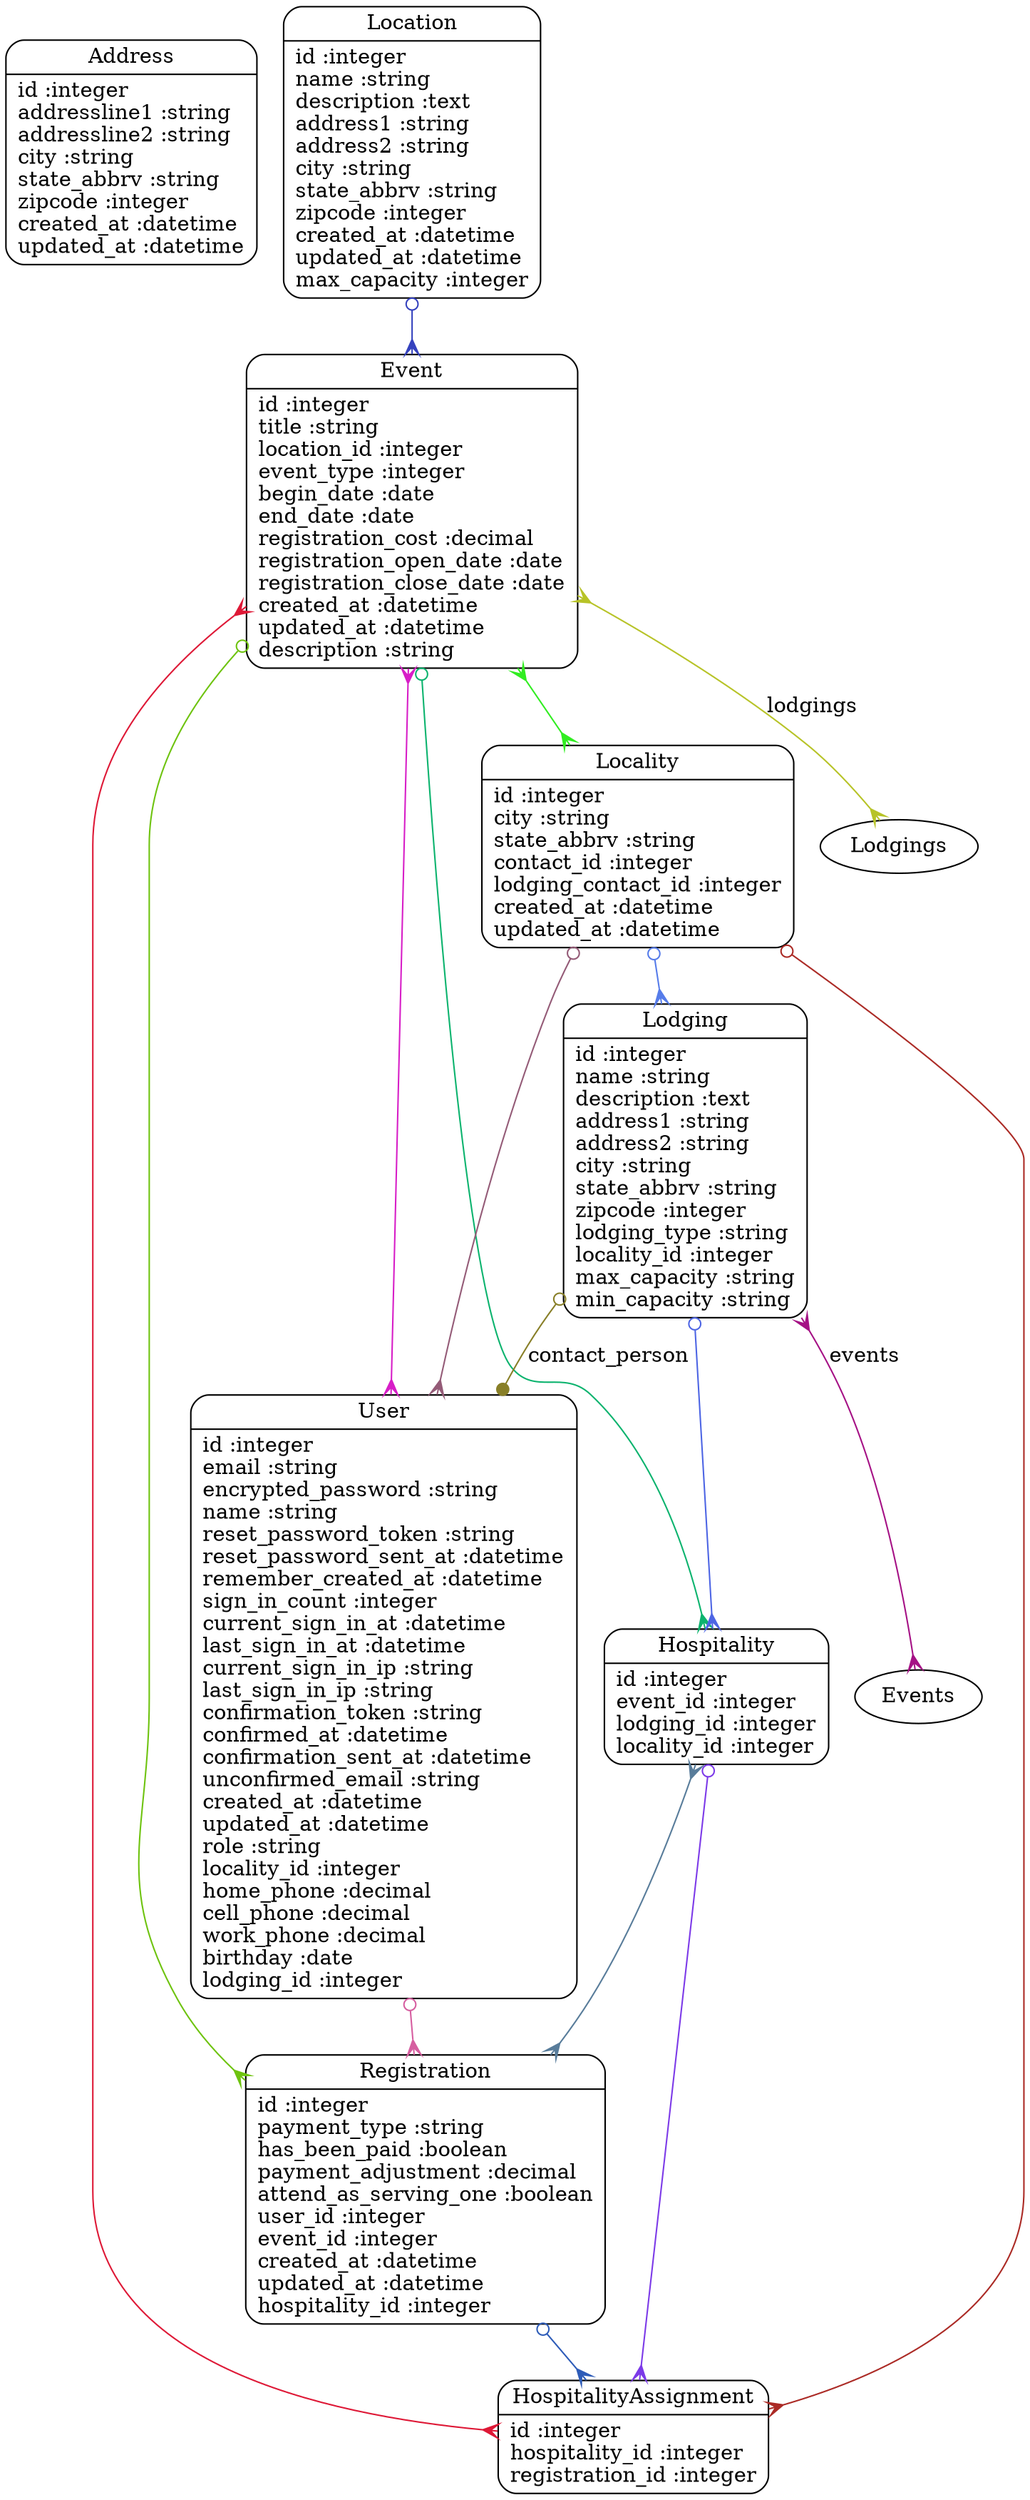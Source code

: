 digraph models_diagram {
	graph[overlap=false, splines=true]
	"Address" [shape=Mrecord, label="{Address|id :integer\laddressline1 :string\laddressline2 :string\lcity :string\lstate_abbrv :string\lzipcode :integer\lcreated_at :datetime\lupdated_at :datetime\l}"]
	"Event" [shape=Mrecord, label="{Event|id :integer\ltitle :string\llocation_id :integer\levent_type :integer\lbegin_date :date\lend_date :date\lregistration_cost :decimal\lregistration_open_date :date\lregistration_close_date :date\lcreated_at :datetime\lupdated_at :datetime\ldescription :string\l}"]
	"Hospitality" [shape=Mrecord, label="{Hospitality|id :integer\levent_id :integer\llodging_id :integer\llocality_id :integer\l}"]
	"HospitalityAssignment" [shape=Mrecord, label="{HospitalityAssignment|id :integer\lhospitality_id :integer\lregistration_id :integer\l}"]
	"Locality" [shape=Mrecord, label="{Locality|id :integer\lcity :string\lstate_abbrv :string\lcontact_id :integer\llodging_contact_id :integer\lcreated_at :datetime\lupdated_at :datetime\l}"]
	"Location" [shape=Mrecord, label="{Location|id :integer\lname :string\ldescription :text\laddress1 :string\laddress2 :string\lcity :string\lstate_abbrv :string\lzipcode :integer\lcreated_at :datetime\lupdated_at :datetime\lmax_capacity :integer\l}"]
	"Lodging" [shape=Mrecord, label="{Lodging|id :integer\lname :string\ldescription :text\laddress1 :string\laddress2 :string\lcity :string\lstate_abbrv :string\lzipcode :integer\llodging_type :string\llocality_id :integer\lmax_capacity :string\lmin_capacity :string\l}"]
	"Registration" [shape=Mrecord, label="{Registration|id :integer\lpayment_type :string\lhas_been_paid :boolean\lpayment_adjustment :decimal\lattend_as_serving_one :boolean\luser_id :integer\levent_id :integer\lcreated_at :datetime\lupdated_at :datetime\lhospitality_id :integer\l}"]
	"User" [shape=Mrecord, label="{User|id :integer\lemail :string\lencrypted_password :string\lname :string\lreset_password_token :string\lreset_password_sent_at :datetime\lremember_created_at :datetime\lsign_in_count :integer\lcurrent_sign_in_at :datetime\llast_sign_in_at :datetime\lcurrent_sign_in_ip :string\llast_sign_in_ip :string\lconfirmation_token :string\lconfirmed_at :datetime\lconfirmation_sent_at :datetime\lunconfirmed_email :string\lcreated_at :datetime\lupdated_at :datetime\lrole :string\llocality_id :integer\lhome_phone :decimal\lcell_phone :decimal\lwork_phone :decimal\lbirthday :date\llodging_id :integer\l}"]
	"Event" -> "Registration" [arrowtail=odot, arrowhead=crow, dir=both color="#6EC30F"]
	"Event" -> "User" [arrowtail=crow, arrowhead=crow, dir=both color="#D71EC7"]
	"Event" -> "Locality" [arrowtail=crow, arrowhead=crow, dir=both color="#31ED21"]
	"Event" -> "Hospitality" [arrowtail=odot, arrowhead=crow, dir=both color="#0CB36E"]
	"Event" -> "Lodgings" [label="lodgings", arrowtail=crow, arrowhead=crow, dir=both color="#B7C327"]
	"Event" -> "HospitalityAssignment" [arrowtail=crow, arrowhead=crow, dir=both color="#DE1836"]
	"Hospitality" -> "HospitalityAssignment" [arrowtail=odot, arrowhead=crow, dir=both color="#7C3AE8"]
	"Hospitality" -> "Registration" [arrowtail=crow, arrowhead=crow, dir=both color="#587C9A"]
	"Locality" -> "User" [arrowtail=odot, arrowhead=crow, dir=both color="#945B77"]
	"Locality" -> "HospitalityAssignment" [arrowtail=odot, arrowhead=crow, dir=both color="#AB2A25"]
	"Locality" -> "Lodging" [arrowtail=odot, arrowhead=crow, dir=both color="#567CEA"]
	"Location" -> "Event" [arrowtail=odot, arrowhead=crow, dir=both color="#3542BE"]
	"Lodging" -> "Hospitality" [arrowtail=odot, arrowhead=crow, dir=both color="#4D65E4"]
	"Lodging" -> "Events" [label="events", arrowtail=crow, arrowhead=crow, dir=both color="#A51185"]
	"Lodging" -> "User" [label="contact_person", arrowtail=odot, arrowhead=dot, dir=both color="#887F28"]
	"Registration" -> "HospitalityAssignment" [arrowtail=odot, arrowhead=crow, dir=both color="#2E5CB8"]
	"User" -> "Registration" [arrowtail=odot, arrowhead=crow, dir=both color="#D65EA0"]
}
